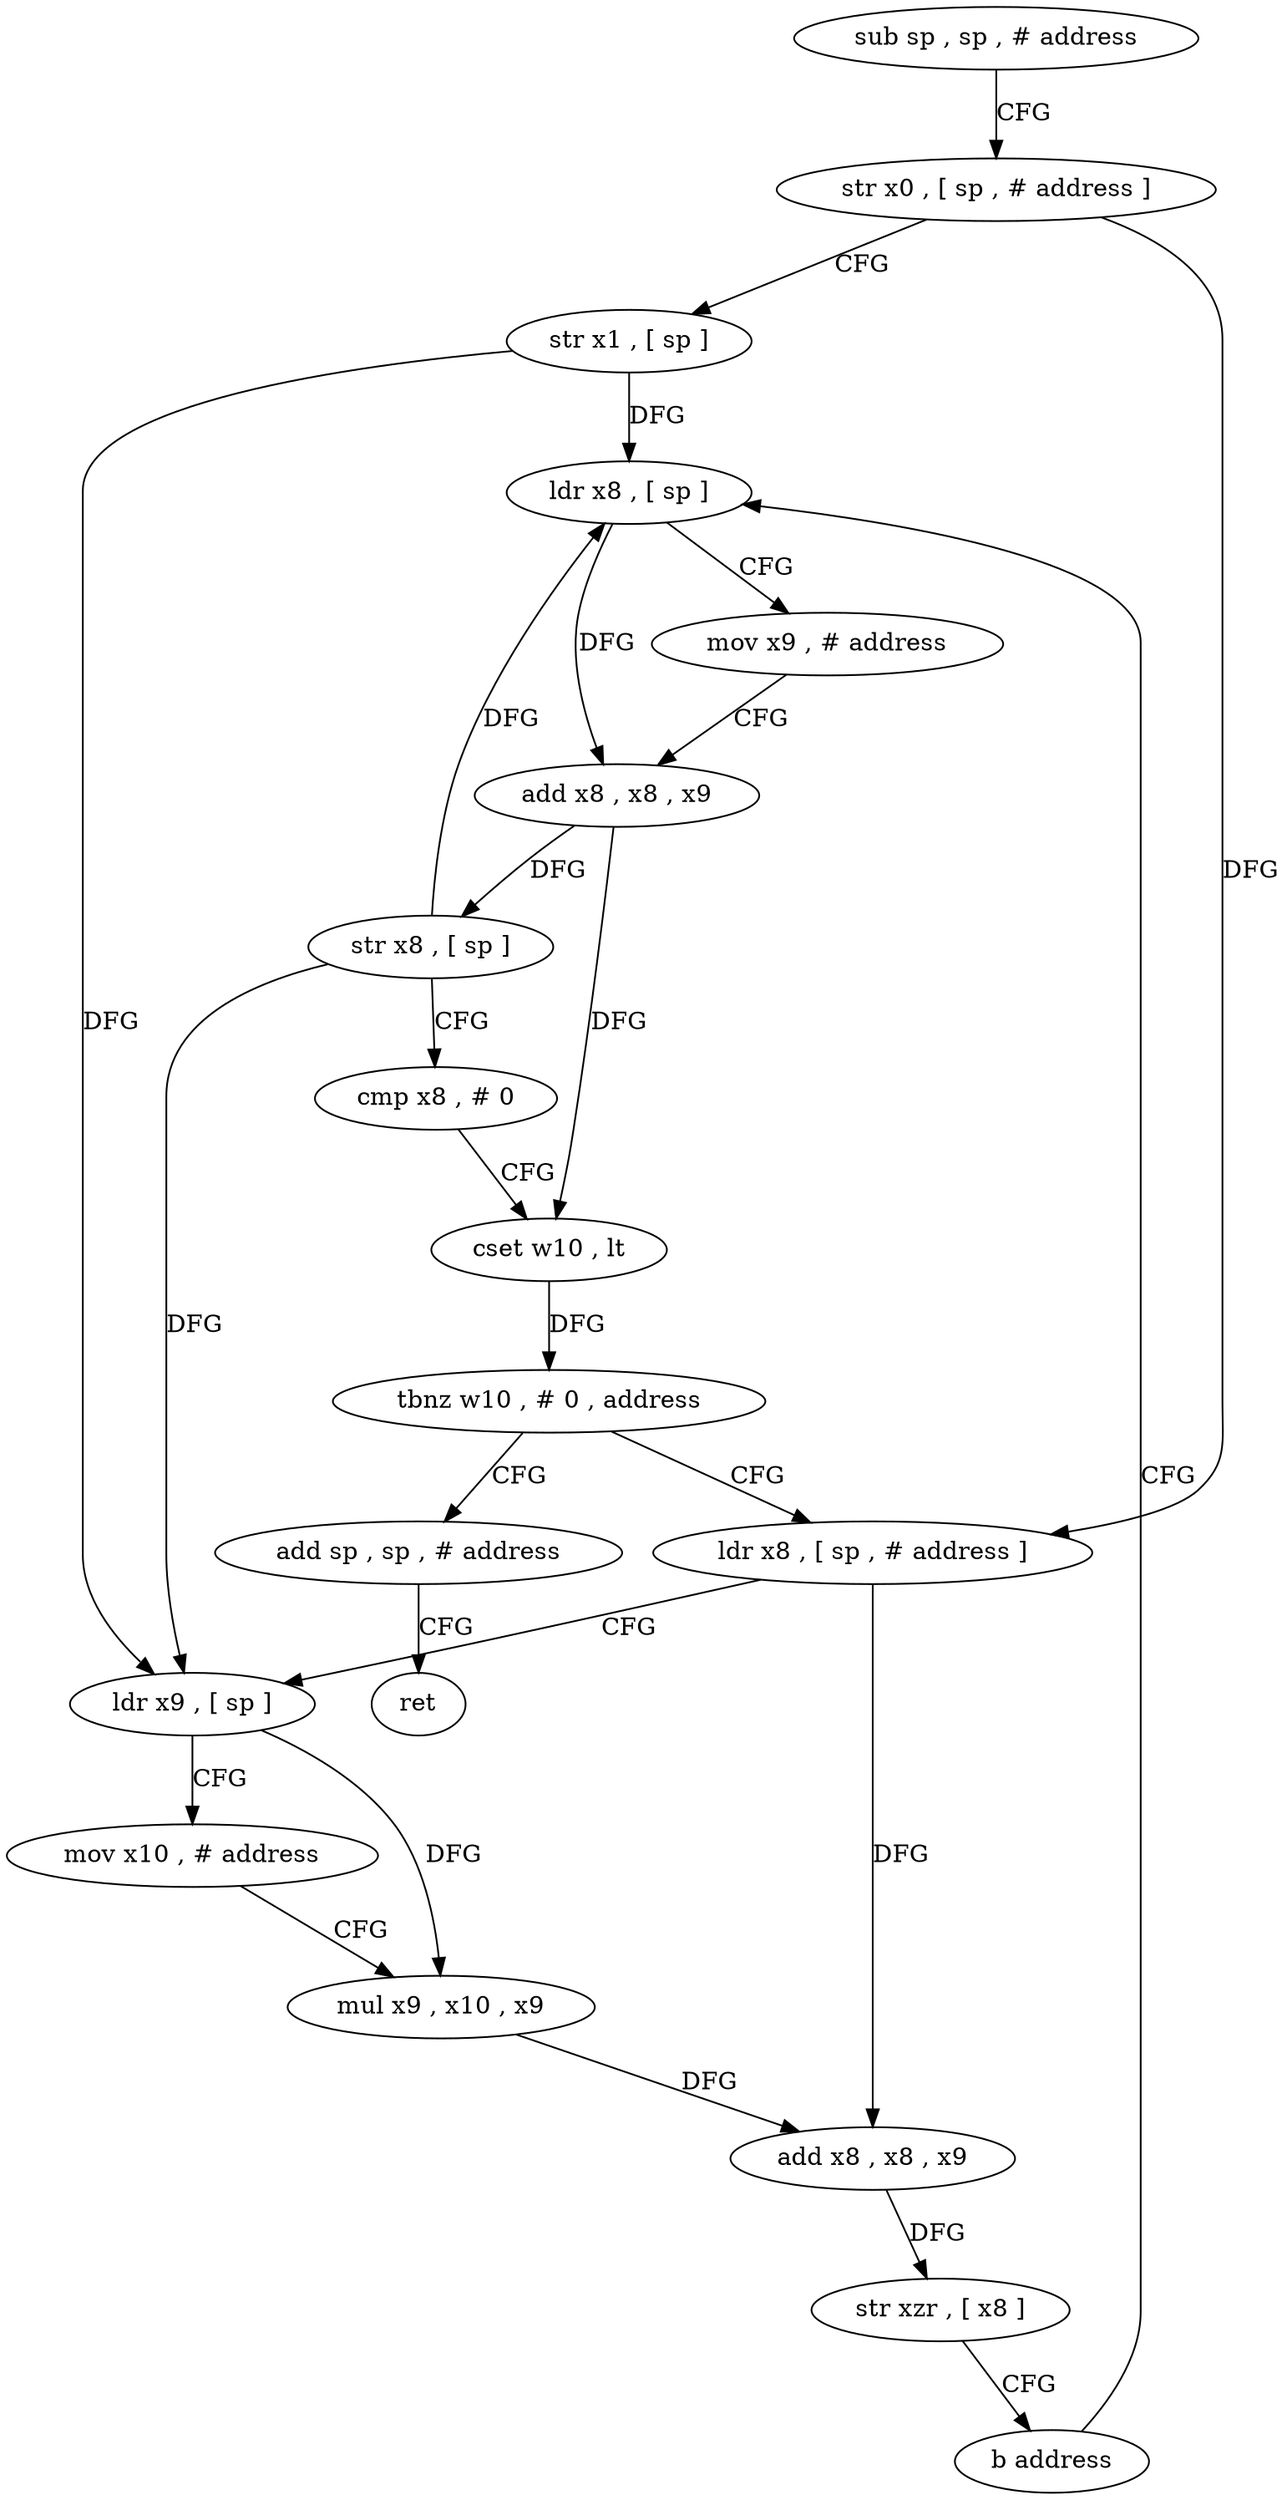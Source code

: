digraph "func" {
"4234204" [label = "sub sp , sp , # address" ]
"4234208" [label = "str x0 , [ sp , # address ]" ]
"4234212" [label = "str x1 , [ sp ]" ]
"4234216" [label = "ldr x8 , [ sp ]" ]
"4234272" [label = "add sp , sp , # address" ]
"4234276" [label = "ret" ]
"4234244" [label = "ldr x8 , [ sp , # address ]" ]
"4234248" [label = "ldr x9 , [ sp ]" ]
"4234252" [label = "mov x10 , # address" ]
"4234256" [label = "mul x9 , x10 , x9" ]
"4234260" [label = "add x8 , x8 , x9" ]
"4234264" [label = "str xzr , [ x8 ]" ]
"4234268" [label = "b address" ]
"4234220" [label = "mov x9 , # address" ]
"4234224" [label = "add x8 , x8 , x9" ]
"4234228" [label = "str x8 , [ sp ]" ]
"4234232" [label = "cmp x8 , # 0" ]
"4234236" [label = "cset w10 , lt" ]
"4234240" [label = "tbnz w10 , # 0 , address" ]
"4234204" -> "4234208" [ label = "CFG" ]
"4234208" -> "4234212" [ label = "CFG" ]
"4234208" -> "4234244" [ label = "DFG" ]
"4234212" -> "4234216" [ label = "DFG" ]
"4234212" -> "4234248" [ label = "DFG" ]
"4234216" -> "4234220" [ label = "CFG" ]
"4234216" -> "4234224" [ label = "DFG" ]
"4234272" -> "4234276" [ label = "CFG" ]
"4234244" -> "4234248" [ label = "CFG" ]
"4234244" -> "4234260" [ label = "DFG" ]
"4234248" -> "4234252" [ label = "CFG" ]
"4234248" -> "4234256" [ label = "DFG" ]
"4234252" -> "4234256" [ label = "CFG" ]
"4234256" -> "4234260" [ label = "DFG" ]
"4234260" -> "4234264" [ label = "DFG" ]
"4234264" -> "4234268" [ label = "CFG" ]
"4234268" -> "4234216" [ label = "CFG" ]
"4234220" -> "4234224" [ label = "CFG" ]
"4234224" -> "4234228" [ label = "DFG" ]
"4234224" -> "4234236" [ label = "DFG" ]
"4234228" -> "4234232" [ label = "CFG" ]
"4234228" -> "4234216" [ label = "DFG" ]
"4234228" -> "4234248" [ label = "DFG" ]
"4234232" -> "4234236" [ label = "CFG" ]
"4234236" -> "4234240" [ label = "DFG" ]
"4234240" -> "4234272" [ label = "CFG" ]
"4234240" -> "4234244" [ label = "CFG" ]
}
